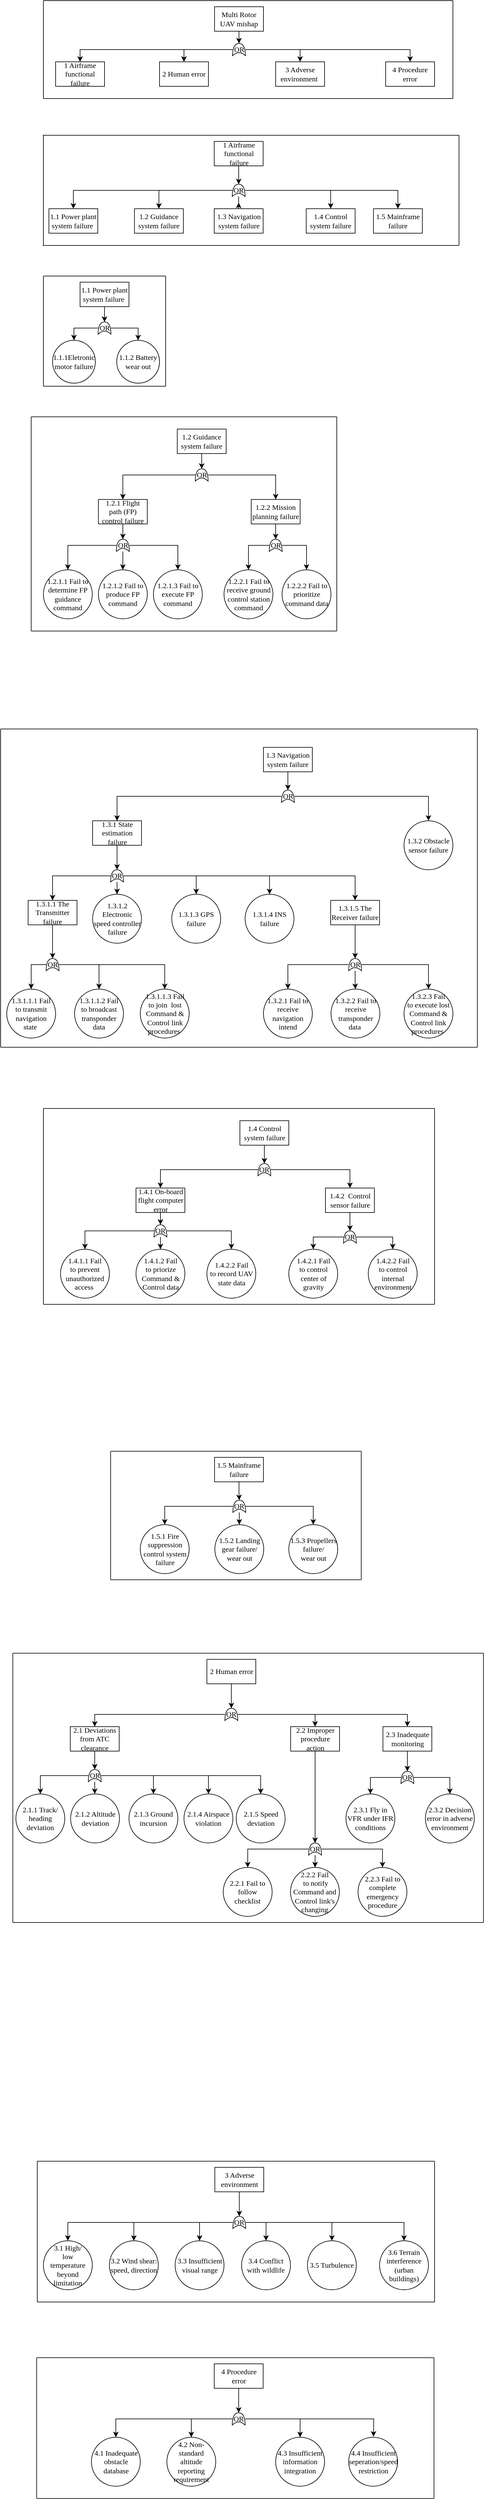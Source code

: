 <mxfile version="13.0.9">
    <diagram id="6hGFLwfOUW9BJ-s0fimq" name="Page-1">
        <mxGraphModel dx="825" dy="498" grid="1" gridSize="10" guides="1" tooltips="1" connect="1" arrows="1" fold="1" page="1" pageScale="1" pageWidth="827" pageHeight="1169" math="0" shadow="0">
            <root>
                <mxCell id="0"/>
                <mxCell id="1" parent="0"/>
                <mxCell id="37" style="edgeStyle=orthogonalEdgeStyle;rounded=0;orthogonalLoop=1;jettySize=auto;html=1;entryX=1;entryY=0.5;entryDx=0;entryDy=0;entryPerimeter=0;fontFamily=Times New Roman;" parent="1" source="2" target="9" edge="1">
                    <mxGeometry relative="1" as="geometry"/>
                </mxCell>
                <mxCell id="2" value="&lt;font face=&quot;Times New Roman&quot;&gt;Multi Rotor UAV mishap&lt;/font&gt;" style="rounded=0;whiteSpace=wrap;html=1;" parent="1" vertex="1">
                    <mxGeometry x="360" y="20" width="80" height="40" as="geometry"/>
                </mxCell>
                <mxCell id="53" style="edgeStyle=orthogonalEdgeStyle;rounded=0;orthogonalLoop=1;jettySize=auto;html=1;entryX=1;entryY=0.5;entryDx=0;entryDy=0;entryPerimeter=0;fontFamily=Times New Roman;" parent="1" source="3" target="10" edge="1">
                    <mxGeometry relative="1" as="geometry"/>
                </mxCell>
                <mxCell id="3" value="&lt;font face=&quot;Times New Roman&quot;&gt;1 Airframe functional failure&lt;/font&gt;" style="rounded=0;whiteSpace=wrap;html=1;" parent="1" vertex="1">
                    <mxGeometry x="359.5" y="240" width="80" height="40" as="geometry"/>
                </mxCell>
                <mxCell id="5" value="&lt;font face=&quot;Times New Roman&quot;&gt;2 Human error&lt;/font&gt;" style="rounded=0;whiteSpace=wrap;html=1;" parent="1" vertex="1">
                    <mxGeometry x="270" y="110" width="80" height="40" as="geometry"/>
                </mxCell>
                <mxCell id="6" value="&lt;font face=&quot;Times New Roman&quot;&gt;3 Adverse environment&amp;nbsp;&lt;/font&gt;" style="rounded=0;whiteSpace=wrap;html=1;" parent="1" vertex="1">
                    <mxGeometry x="460" y="110" width="80" height="40" as="geometry"/>
                </mxCell>
                <mxCell id="7" value="&lt;font face=&quot;Times New Roman&quot;&gt;4 Procedure error&lt;/font&gt;" style="rounded=0;whiteSpace=wrap;html=1;" parent="1" vertex="1">
                    <mxGeometry x="640" y="110" width="80" height="40" as="geometry"/>
                </mxCell>
                <mxCell id="38" style="edgeStyle=orthogonalEdgeStyle;rounded=0;orthogonalLoop=1;jettySize=auto;html=1;fontFamily=Times New Roman;" parent="1" source="9" target="25" edge="1">
                    <mxGeometry relative="1" as="geometry"/>
                </mxCell>
                <mxCell id="39" style="edgeStyle=orthogonalEdgeStyle;rounded=0;orthogonalLoop=1;jettySize=auto;html=1;fontFamily=Times New Roman;" parent="1" source="9" target="5" edge="1">
                    <mxGeometry relative="1" as="geometry"/>
                </mxCell>
                <mxCell id="40" style="edgeStyle=orthogonalEdgeStyle;rounded=0;orthogonalLoop=1;jettySize=auto;html=1;fontFamily=Times New Roman;" parent="1" source="9" target="6" edge="1">
                    <mxGeometry relative="1" as="geometry"/>
                </mxCell>
                <mxCell id="41" style="edgeStyle=orthogonalEdgeStyle;rounded=0;orthogonalLoop=1;jettySize=auto;html=1;entryX=0.5;entryY=0;entryDx=0;entryDy=0;fontFamily=Times New Roman;" parent="1" source="9" target="7" edge="1">
                    <mxGeometry relative="1" as="geometry"/>
                </mxCell>
                <mxCell id="9" value="&lt;font face=&quot;Times New Roman&quot;&gt;OR&lt;/font&gt;" style="shape=xor;whiteSpace=wrap;html=1;direction=north;" parent="1" vertex="1">
                    <mxGeometry x="389.5" y="80" width="21" height="20" as="geometry"/>
                </mxCell>
                <mxCell id="20" style="edgeStyle=orthogonalEdgeStyle;rounded=0;orthogonalLoop=1;jettySize=auto;html=1;fontFamily=Times New Roman;" parent="1" source="10" target="14" edge="1">
                    <mxGeometry relative="1" as="geometry"/>
                </mxCell>
                <mxCell id="21" style="edgeStyle=orthogonalEdgeStyle;rounded=0;orthogonalLoop=1;jettySize=auto;html=1;entryX=0.5;entryY=0;entryDx=0;entryDy=0;fontFamily=Times New Roman;" parent="1" source="10" target="15" edge="1">
                    <mxGeometry relative="1" as="geometry"/>
                </mxCell>
                <mxCell id="23" style="edgeStyle=orthogonalEdgeStyle;rounded=0;orthogonalLoop=1;jettySize=auto;html=1;entryX=0.5;entryY=0;entryDx=0;entryDy=0;fontFamily=Times New Roman;" parent="1" source="10" target="17" edge="1">
                    <mxGeometry relative="1" as="geometry"/>
                </mxCell>
                <mxCell id="24" style="edgeStyle=orthogonalEdgeStyle;rounded=0;orthogonalLoop=1;jettySize=auto;html=1;entryX=0.5;entryY=0;entryDx=0;entryDy=0;fontFamily=Times New Roman;" parent="1" source="10" target="18" edge="1">
                    <mxGeometry relative="1" as="geometry"/>
                </mxCell>
                <mxCell id="50" style="edgeStyle=orthogonalEdgeStyle;rounded=0;orthogonalLoop=1;jettySize=auto;html=1;fontFamily=Times New Roman;" parent="1" edge="1">
                    <mxGeometry relative="1" as="geometry">
                        <mxPoint x="400" y="340" as="sourcePoint"/>
                        <mxPoint x="400" y="340" as="targetPoint"/>
                    </mxGeometry>
                </mxCell>
                <mxCell id="54" style="edgeStyle=orthogonalEdgeStyle;rounded=0;orthogonalLoop=1;jettySize=auto;html=1;fontFamily=Times New Roman;" parent="1" source="10" edge="1">
                    <mxGeometry relative="1" as="geometry">
                        <mxPoint x="399.5" y="340" as="targetPoint"/>
                    </mxGeometry>
                </mxCell>
                <mxCell id="10" value="&lt;font face=&quot;Times New Roman&quot;&gt;OR&lt;/font&gt;" style="shape=xor;whiteSpace=wrap;html=1;direction=north;" parent="1" vertex="1">
                    <mxGeometry x="389" y="310" width="21" height="20" as="geometry"/>
                </mxCell>
                <mxCell id="14" value="&lt;font face=&quot;Times New Roman&quot;&gt;1.1 Power plant system failure&amp;nbsp;&lt;/font&gt;" style="rounded=0;whiteSpace=wrap;html=1;" parent="1" vertex="1">
                    <mxGeometry x="89" y="350" width="80" height="40" as="geometry"/>
                </mxCell>
                <mxCell id="15" value="1.2 Guidance system failure" style="rounded=0;whiteSpace=wrap;html=1;fontFamily=Times New Roman;" parent="1" vertex="1">
                    <mxGeometry x="229" y="350" width="80" height="40" as="geometry"/>
                </mxCell>
                <mxCell id="16" value="1.3 Navigation system failure" style="rounded=0;whiteSpace=wrap;html=1;fontFamily=Times New Roman;" parent="1" vertex="1">
                    <mxGeometry x="359.5" y="350" width="80" height="40" as="geometry"/>
                </mxCell>
                <mxCell id="17" value="1.4 Control system failure" style="rounded=0;whiteSpace=wrap;html=1;fontFamily=Times New Roman;" parent="1" vertex="1">
                    <mxGeometry x="510" y="350" width="80" height="40" as="geometry"/>
                </mxCell>
                <mxCell id="18" value="1.5 Mainframe failure" style="rounded=0;whiteSpace=wrap;html=1;fontFamily=Times New Roman;" parent="1" vertex="1">
                    <mxGeometry x="620" y="350" width="80" height="40" as="geometry"/>
                </mxCell>
                <mxCell id="25" value="&lt;font face=&quot;Times New Roman&quot;&gt;1 Airframe functional failure&lt;/font&gt;" style="rounded=0;whiteSpace=wrap;html=1;" parent="1" vertex="1">
                    <mxGeometry x="100" y="110" width="80" height="40" as="geometry"/>
                </mxCell>
                <mxCell id="26" value="" style="endArrow=none;html=1;fontFamily=Times New Roman;" parent="1" edge="1">
                    <mxGeometry width="50" height="50" relative="1" as="geometry">
                        <mxPoint x="80" y="170" as="sourcePoint"/>
                        <mxPoint x="750" y="170" as="targetPoint"/>
                    </mxGeometry>
                </mxCell>
                <mxCell id="27" value="" style="endArrow=none;html=1;fontFamily=Times New Roman;" parent="1" edge="1">
                    <mxGeometry width="50" height="50" relative="1" as="geometry">
                        <mxPoint x="80" y="10" as="sourcePoint"/>
                        <mxPoint x="80" y="170" as="targetPoint"/>
                    </mxGeometry>
                </mxCell>
                <mxCell id="30" value="" style="endArrow=none;html=1;fontFamily=Times New Roman;" parent="1" edge="1">
                    <mxGeometry width="50" height="50" relative="1" as="geometry">
                        <mxPoint x="750" y="10" as="sourcePoint"/>
                        <mxPoint x="80" y="10" as="targetPoint"/>
                    </mxGeometry>
                </mxCell>
                <mxCell id="31" value="" style="endArrow=none;html=1;fontFamily=Times New Roman;" parent="1" edge="1">
                    <mxGeometry width="50" height="50" relative="1" as="geometry">
                        <mxPoint x="750" y="170" as="sourcePoint"/>
                        <mxPoint x="750" y="10" as="targetPoint"/>
                    </mxGeometry>
                </mxCell>
                <mxCell id="43" value="" style="endArrow=none;html=1;fontFamily=Times New Roman;" parent="1" edge="1">
                    <mxGeometry width="50" height="50" relative="1" as="geometry">
                        <mxPoint x="79" y="410" as="sourcePoint"/>
                        <mxPoint x="760" y="410" as="targetPoint"/>
                    </mxGeometry>
                </mxCell>
                <mxCell id="46" value="" style="endArrow=none;html=1;fontFamily=Times New Roman;" parent="1" edge="1">
                    <mxGeometry width="50" height="50" relative="1" as="geometry">
                        <mxPoint x="80" y="230" as="sourcePoint"/>
                        <mxPoint x="80" y="410" as="targetPoint"/>
                    </mxGeometry>
                </mxCell>
                <mxCell id="47" value="" style="endArrow=none;html=1;fontFamily=Times New Roman;" parent="1" edge="1">
                    <mxGeometry width="50" height="50" relative="1" as="geometry">
                        <mxPoint x="760" y="230" as="sourcePoint"/>
                        <mxPoint x="79" y="230" as="targetPoint"/>
                    </mxGeometry>
                </mxCell>
                <mxCell id="48" value="" style="endArrow=none;html=1;fontFamily=Times New Roman;" parent="1" edge="1">
                    <mxGeometry width="50" height="50" relative="1" as="geometry">
                        <mxPoint x="760" y="410" as="sourcePoint"/>
                        <mxPoint x="760" y="230" as="targetPoint"/>
                    </mxGeometry>
                </mxCell>
                <mxCell id="60" style="edgeStyle=orthogonalEdgeStyle;rounded=0;orthogonalLoop=1;jettySize=auto;html=1;entryX=1;entryY=0.5;entryDx=0;entryDy=0;entryPerimeter=0;fontFamily=Times New Roman;" parent="1" source="55" target="59" edge="1">
                    <mxGeometry relative="1" as="geometry"/>
                </mxCell>
                <mxCell id="55" value="&lt;font face=&quot;Times New Roman&quot;&gt;1.1 Power plant system failure&amp;nbsp;&lt;/font&gt;" style="rounded=0;whiteSpace=wrap;html=1;" parent="1" vertex="1">
                    <mxGeometry x="140" y="470" width="80" height="40" as="geometry"/>
                </mxCell>
                <mxCell id="57" value="1.1.1Eletronic motor failure" style="ellipse;whiteSpace=wrap;html=1;aspect=fixed;fontFamily=Times New Roman;direction=south;" parent="1" vertex="1">
                    <mxGeometry x="95" y="565" width="70" height="70" as="geometry"/>
                </mxCell>
                <mxCell id="58" value="1.1.2 Battery wear out" style="ellipse;whiteSpace=wrap;html=1;aspect=fixed;fontFamily=Times New Roman;" parent="1" vertex="1">
                    <mxGeometry x="200" y="565" width="70" height="70" as="geometry"/>
                </mxCell>
                <mxCell id="62" style="edgeStyle=orthogonalEdgeStyle;rounded=0;orthogonalLoop=1;jettySize=auto;html=1;entryX=0;entryY=0.5;entryDx=0;entryDy=0;fontFamily=Times New Roman;" parent="1" source="59" target="57" edge="1">
                    <mxGeometry relative="1" as="geometry"/>
                </mxCell>
                <mxCell id="63" style="edgeStyle=orthogonalEdgeStyle;rounded=0;orthogonalLoop=1;jettySize=auto;html=1;fontFamily=Times New Roman;" parent="1" source="59" target="58" edge="1">
                    <mxGeometry relative="1" as="geometry"/>
                </mxCell>
                <mxCell id="59" value="&lt;font face=&quot;Times New Roman&quot;&gt;OR&lt;/font&gt;" style="shape=xor;whiteSpace=wrap;html=1;direction=north;" parent="1" vertex="1">
                    <mxGeometry x="169.5" y="535" width="21" height="20" as="geometry"/>
                </mxCell>
                <mxCell id="64" value="" style="endArrow=none;html=1;fontFamily=Times New Roman;" parent="1" edge="1">
                    <mxGeometry width="50" height="50" relative="1" as="geometry">
                        <mxPoint x="80" y="640" as="sourcePoint"/>
                        <mxPoint x="280" y="640" as="targetPoint"/>
                    </mxGeometry>
                </mxCell>
                <mxCell id="65" value="" style="endArrow=none;html=1;fontFamily=Times New Roman;" parent="1" edge="1">
                    <mxGeometry width="50" height="50" relative="1" as="geometry">
                        <mxPoint x="280" y="640" as="sourcePoint"/>
                        <mxPoint x="280" y="460" as="targetPoint"/>
                    </mxGeometry>
                </mxCell>
                <mxCell id="66" value="" style="endArrow=none;html=1;fontFamily=Times New Roman;" parent="1" edge="1">
                    <mxGeometry width="50" height="50" relative="1" as="geometry">
                        <mxPoint x="80" y="460" as="sourcePoint"/>
                        <mxPoint x="80" y="640" as="targetPoint"/>
                    </mxGeometry>
                </mxCell>
                <mxCell id="67" value="" style="endArrow=none;html=1;fontFamily=Times New Roman;" parent="1" edge="1">
                    <mxGeometry width="50" height="50" relative="1" as="geometry">
                        <mxPoint x="280" y="460" as="sourcePoint"/>
                        <mxPoint x="80" y="460" as="targetPoint"/>
                    </mxGeometry>
                </mxCell>
                <mxCell id="85" style="edgeStyle=orthogonalEdgeStyle;rounded=0;orthogonalLoop=1;jettySize=auto;html=1;entryX=1;entryY=0.5;entryDx=0;entryDy=0;entryPerimeter=0;fontFamily=Times New Roman;" parent="1" source="70" target="71" edge="1">
                    <mxGeometry relative="1" as="geometry"/>
                </mxCell>
                <mxCell id="70" value="1.2 Guidance system failure" style="rounded=0;whiteSpace=wrap;html=1;fontFamily=Times New Roman;" parent="1" vertex="1">
                    <mxGeometry x="299" y="710" width="80" height="40" as="geometry"/>
                </mxCell>
                <mxCell id="86" style="edgeStyle=orthogonalEdgeStyle;rounded=0;orthogonalLoop=1;jettySize=auto;html=1;entryX=0.5;entryY=0;entryDx=0;entryDy=0;fontFamily=Times New Roman;" parent="1" source="71" target="72" edge="1">
                    <mxGeometry relative="1" as="geometry"/>
                </mxCell>
                <mxCell id="91" style="edgeStyle=orthogonalEdgeStyle;rounded=0;orthogonalLoop=1;jettySize=auto;html=1;entryX=0.5;entryY=0;entryDx=0;entryDy=0;fontFamily=Times New Roman;" parent="1" source="71" target="87" edge="1">
                    <mxGeometry relative="1" as="geometry"/>
                </mxCell>
                <mxCell id="71" value="&lt;font face=&quot;Times New Roman&quot;&gt;OR&lt;/font&gt;" style="shape=xor;whiteSpace=wrap;html=1;direction=north;" parent="1" vertex="1">
                    <mxGeometry x="328.5" y="775" width="21" height="20" as="geometry"/>
                </mxCell>
                <mxCell id="81" style="edgeStyle=orthogonalEdgeStyle;rounded=0;orthogonalLoop=1;jettySize=auto;html=1;entryX=1;entryY=0.5;entryDx=0;entryDy=0;entryPerimeter=0;fontFamily=Times New Roman;" parent="1" source="72" target="80" edge="1">
                    <mxGeometry relative="1" as="geometry"/>
                </mxCell>
                <mxCell id="72" value="1.2.1 Flight path (FP) control failure" style="rounded=0;whiteSpace=wrap;html=1;fontFamily=Times New Roman;" parent="1" vertex="1">
                    <mxGeometry x="170" y="825" width="80" height="40" as="geometry"/>
                </mxCell>
                <mxCell id="73" value="1.2.1.1 Fail to determine FP guidance command" style="ellipse;whiteSpace=wrap;html=1;aspect=fixed;fontFamily=Times New Roman;" parent="1" vertex="1">
                    <mxGeometry x="80" y="940" width="80" height="80" as="geometry"/>
                </mxCell>
                <mxCell id="74" value="1.2.1.2 Fail to produce FP command" style="ellipse;whiteSpace=wrap;html=1;aspect=fixed;fontFamily=Times New Roman;" parent="1" vertex="1">
                    <mxGeometry x="170" y="940" width="80" height="80" as="geometry"/>
                </mxCell>
                <mxCell id="77" value="1.2.1.3 Fail to execute FP command" style="ellipse;whiteSpace=wrap;html=1;aspect=fixed;fontFamily=Times New Roman;" parent="1" vertex="1">
                    <mxGeometry x="260" y="940" width="80" height="80" as="geometry"/>
                </mxCell>
                <mxCell id="82" style="edgeStyle=orthogonalEdgeStyle;rounded=0;orthogonalLoop=1;jettySize=auto;html=1;entryX=0.5;entryY=0;entryDx=0;entryDy=0;fontFamily=Times New Roman;" parent="1" source="80" target="73" edge="1">
                    <mxGeometry relative="1" as="geometry"/>
                </mxCell>
                <mxCell id="83" style="edgeStyle=orthogonalEdgeStyle;rounded=0;orthogonalLoop=1;jettySize=auto;html=1;entryX=0.5;entryY=0;entryDx=0;entryDy=0;fontFamily=Times New Roman;" parent="1" source="80" target="74" edge="1">
                    <mxGeometry relative="1" as="geometry"/>
                </mxCell>
                <mxCell id="84" style="edgeStyle=orthogonalEdgeStyle;rounded=0;orthogonalLoop=1;jettySize=auto;html=1;fontFamily=Times New Roman;" parent="1" source="80" target="77" edge="1">
                    <mxGeometry relative="1" as="geometry"/>
                </mxCell>
                <mxCell id="80" value="&lt;font face=&quot;Times New Roman&quot;&gt;OR&lt;/font&gt;" style="shape=xor;whiteSpace=wrap;html=1;direction=north;" parent="1" vertex="1">
                    <mxGeometry x="199.5" y="890" width="21" height="20" as="geometry"/>
                </mxCell>
                <mxCell id="101" style="edgeStyle=orthogonalEdgeStyle;rounded=0;orthogonalLoop=1;jettySize=auto;html=1;entryX=1;entryY=0.5;entryDx=0;entryDy=0;entryPerimeter=0;fontFamily=Times New Roman;" parent="1" source="87" target="94" edge="1">
                    <mxGeometry relative="1" as="geometry"/>
                </mxCell>
                <mxCell id="87" value="1.2.2 Mission planning failure" style="rounded=0;whiteSpace=wrap;html=1;fontFamily=Times New Roman;" parent="1" vertex="1">
                    <mxGeometry x="420" y="825" width="80" height="40" as="geometry"/>
                </mxCell>
                <mxCell id="92" value="1.2.2.1 Fail to receive ground control station command" style="ellipse;whiteSpace=wrap;html=1;aspect=fixed;fontFamily=Times New Roman;" parent="1" vertex="1">
                    <mxGeometry x="375.5" y="940" width="80" height="80" as="geometry"/>
                </mxCell>
                <mxCell id="93" value="1.2.2.2 Fail to prioritize command data" style="ellipse;whiteSpace=wrap;html=1;aspect=fixed;fontFamily=Times New Roman;" parent="1" vertex="1">
                    <mxGeometry x="470.5" y="940" width="80" height="80" as="geometry"/>
                </mxCell>
                <mxCell id="104" style="edgeStyle=orthogonalEdgeStyle;rounded=0;orthogonalLoop=1;jettySize=auto;html=1;entryX=0.5;entryY=0;entryDx=0;entryDy=0;fontFamily=Times New Roman;" parent="1" source="94" target="92" edge="1">
                    <mxGeometry relative="1" as="geometry">
                        <Array as="points">
                            <mxPoint x="416" y="900"/>
                        </Array>
                    </mxGeometry>
                </mxCell>
                <mxCell id="105" style="edgeStyle=orthogonalEdgeStyle;rounded=0;orthogonalLoop=1;jettySize=auto;html=1;entryX=0.5;entryY=0;entryDx=0;entryDy=0;fontFamily=Times New Roman;" parent="1" source="94" target="93" edge="1">
                    <mxGeometry relative="1" as="geometry">
                        <Array as="points">
                            <mxPoint x="511" y="900"/>
                        </Array>
                    </mxGeometry>
                </mxCell>
                <mxCell id="94" value="&lt;font face=&quot;Times New Roman&quot;&gt;OR&lt;/font&gt;" style="shape=xor;whiteSpace=wrap;html=1;direction=north;" parent="1" vertex="1">
                    <mxGeometry x="449.5" y="890" width="21" height="20" as="geometry"/>
                </mxCell>
                <mxCell id="107" value="" style="endArrow=none;html=1;fontFamily=Times New Roman;" parent="1" edge="1">
                    <mxGeometry width="50" height="50" relative="1" as="geometry">
                        <mxPoint x="60" y="1040" as="sourcePoint"/>
                        <mxPoint x="560" y="1040" as="targetPoint"/>
                    </mxGeometry>
                </mxCell>
                <mxCell id="108" value="" style="endArrow=none;html=1;fontFamily=Times New Roman;" parent="1" edge="1">
                    <mxGeometry width="50" height="50" relative="1" as="geometry">
                        <mxPoint x="560" y="690" as="sourcePoint"/>
                        <mxPoint x="560" y="1040" as="targetPoint"/>
                    </mxGeometry>
                </mxCell>
                <mxCell id="109" value="" style="endArrow=none;html=1;fontFamily=Times New Roman;" parent="1" edge="1">
                    <mxGeometry width="50" height="50" relative="1" as="geometry">
                        <mxPoint x="60" y="690" as="sourcePoint"/>
                        <mxPoint x="560" y="690" as="targetPoint"/>
                    </mxGeometry>
                </mxCell>
                <mxCell id="110" value="" style="endArrow=none;html=1;fontFamily=Times New Roman;" parent="1" edge="1">
                    <mxGeometry width="50" height="50" relative="1" as="geometry">
                        <mxPoint x="60" y="690" as="sourcePoint"/>
                        <mxPoint x="60" y="1040" as="targetPoint"/>
                    </mxGeometry>
                </mxCell>
                <mxCell id="114" style="edgeStyle=orthogonalEdgeStyle;rounded=0;orthogonalLoop=1;jettySize=auto;html=1;entryX=1;entryY=0.5;entryDx=0;entryDy=0;entryPerimeter=0;fontFamily=Times New Roman;" parent="1" source="112" target="113" edge="1">
                    <mxGeometry relative="1" as="geometry"/>
                </mxCell>
                <mxCell id="112" value="1.3 Navigation system failure" style="rounded=0;whiteSpace=wrap;html=1;fontFamily=Times New Roman;" parent="1" vertex="1">
                    <mxGeometry x="440" y="1230" width="80" height="40" as="geometry"/>
                </mxCell>
                <mxCell id="129" style="edgeStyle=orthogonalEdgeStyle;rounded=0;orthogonalLoop=1;jettySize=auto;html=1;fontFamily=Times New Roman;" parent="1" source="113" target="116" edge="1">
                    <mxGeometry relative="1" as="geometry"/>
                </mxCell>
                <mxCell id="130" style="edgeStyle=orthogonalEdgeStyle;rounded=0;orthogonalLoop=1;jettySize=auto;html=1;entryX=0.5;entryY=0;entryDx=0;entryDy=0;fontFamily=Times New Roman;" parent="1" source="113" target="125" edge="1">
                    <mxGeometry relative="1" as="geometry"/>
                </mxCell>
                <mxCell id="113" value="&lt;font face=&quot;Times New Roman&quot;&gt;OR&lt;/font&gt;" style="shape=xor;whiteSpace=wrap;html=1;direction=north;" parent="1" vertex="1">
                    <mxGeometry x="469.5" y="1300" width="21" height="20" as="geometry"/>
                </mxCell>
                <mxCell id="131" style="edgeStyle=orthogonalEdgeStyle;rounded=0;orthogonalLoop=1;jettySize=auto;html=1;entryX=1;entryY=0.5;entryDx=0;entryDy=0;entryPerimeter=0;fontFamily=Times New Roman;" parent="1" source="116" target="123" edge="1">
                    <mxGeometry relative="1" as="geometry"/>
                </mxCell>
                <mxCell id="116" value="1.3.1 State estimation failure" style="rounded=0;whiteSpace=wrap;html=1;fontFamily=Times New Roman;" parent="1" vertex="1">
                    <mxGeometry x="160.5" y="1350" width="80" height="40" as="geometry"/>
                </mxCell>
                <mxCell id="117" value="1.3.1.1.1 Fail&lt;br&gt;to transmit navigation state&amp;nbsp;" style="ellipse;whiteSpace=wrap;html=1;aspect=fixed;fontFamily=Times New Roman;" parent="1" vertex="1">
                    <mxGeometry x="20" y="1625" width="80" height="80" as="geometry"/>
                </mxCell>
                <mxCell id="118" value="1.3.1.2 Electronic speed controller failure" style="ellipse;whiteSpace=wrap;html=1;aspect=fixed;fontFamily=Times New Roman;" parent="1" vertex="1">
                    <mxGeometry x="160.5" y="1470" width="80" height="80" as="geometry"/>
                </mxCell>
                <mxCell id="120" value="1.3.1.3 GPS failure" style="ellipse;whiteSpace=wrap;html=1;aspect=fixed;fontFamily=Times New Roman;" parent="1" vertex="1">
                    <mxGeometry x="290" y="1470" width="80" height="80" as="geometry"/>
                </mxCell>
                <mxCell id="121" value="1.3.1.4 INS failure" style="ellipse;whiteSpace=wrap;html=1;aspect=fixed;fontFamily=Times New Roman;" parent="1" vertex="1">
                    <mxGeometry x="410" y="1470" width="80" height="80" as="geometry"/>
                </mxCell>
                <mxCell id="134" style="edgeStyle=orthogonalEdgeStyle;rounded=0;orthogonalLoop=1;jettySize=auto;html=1;entryX=0.5;entryY=0;entryDx=0;entryDy=0;fontFamily=Times New Roman;" parent="1" source="123" target="118" edge="1">
                    <mxGeometry relative="1" as="geometry"/>
                </mxCell>
                <mxCell id="139" style="edgeStyle=orthogonalEdgeStyle;rounded=0;orthogonalLoop=1;jettySize=auto;html=1;fontFamily=Times New Roman;" parent="1" source="123" target="120" edge="1">
                    <mxGeometry relative="1" as="geometry"/>
                </mxCell>
                <mxCell id="140" style="edgeStyle=orthogonalEdgeStyle;rounded=0;orthogonalLoop=1;jettySize=auto;html=1;entryX=0.5;entryY=0;entryDx=0;entryDy=0;fontFamily=Times New Roman;" parent="1" source="123" target="121" edge="1">
                    <mxGeometry relative="1" as="geometry"/>
                </mxCell>
                <mxCell id="167" style="edgeStyle=orthogonalEdgeStyle;rounded=0;orthogonalLoop=1;jettySize=auto;html=1;fontFamily=Times New Roman;" parent="1" source="123" target="151" edge="1">
                    <mxGeometry relative="1" as="geometry"/>
                </mxCell>
                <mxCell id="169" style="edgeStyle=orthogonalEdgeStyle;rounded=0;orthogonalLoop=1;jettySize=auto;html=1;entryX=0.5;entryY=0;entryDx=0;entryDy=0;fontFamily=Times New Roman;" parent="1" source="123" target="156" edge="1">
                    <mxGeometry relative="1" as="geometry"/>
                </mxCell>
                <mxCell id="123" value="&lt;font face=&quot;Times New Roman&quot;&gt;OR&lt;/font&gt;" style="shape=xor;whiteSpace=wrap;html=1;direction=north;" parent="1" vertex="1">
                    <mxGeometry x="190" y="1430" width="21" height="20" as="geometry"/>
                </mxCell>
                <mxCell id="125" value="1.3.2 Obstacle sensor failure" style="ellipse;whiteSpace=wrap;html=1;aspect=fixed;fontFamily=Times New Roman;" parent="1" vertex="1">
                    <mxGeometry x="670" y="1350" width="80" height="80" as="geometry"/>
                </mxCell>
                <mxCell id="141" value="" style="endArrow=none;html=1;fontFamily=Times New Roman;" parent="1" edge="1">
                    <mxGeometry width="50" height="50" relative="1" as="geometry">
                        <mxPoint x="790" y="1200" as="sourcePoint"/>
                        <mxPoint x="10" y="1200" as="targetPoint"/>
                    </mxGeometry>
                </mxCell>
                <mxCell id="142" value="" style="endArrow=none;html=1;fontFamily=Times New Roman;" parent="1" edge="1">
                    <mxGeometry width="50" height="50" relative="1" as="geometry">
                        <mxPoint x="790" y="1720" as="sourcePoint"/>
                        <mxPoint x="790" y="1200" as="targetPoint"/>
                    </mxGeometry>
                </mxCell>
                <mxCell id="144" value="" style="endArrow=none;html=1;fontFamily=Times New Roman;" parent="1" edge="1">
                    <mxGeometry width="50" height="50" relative="1" as="geometry">
                        <mxPoint x="10" y="1720" as="sourcePoint"/>
                        <mxPoint x="10" y="1200" as="targetPoint"/>
                    </mxGeometry>
                </mxCell>
                <mxCell id="158" style="edgeStyle=orthogonalEdgeStyle;rounded=0;orthogonalLoop=1;jettySize=auto;html=1;entryX=1;entryY=0.5;entryDx=0;entryDy=0;entryPerimeter=0;fontFamily=Times New Roman;" parent="1" source="151" target="154" edge="1">
                    <mxGeometry relative="1" as="geometry"/>
                </mxCell>
                <mxCell id="151" value="1.3.1.1 The Transmitter failure" style="rounded=0;whiteSpace=wrap;html=1;fontFamily=Times New Roman;" parent="1" vertex="1">
                    <mxGeometry x="55" y="1480" width="80" height="40" as="geometry"/>
                </mxCell>
                <mxCell id="152" value="1.3.1.1.2 Fail&lt;br&gt;to broadcast transponder data" style="ellipse;whiteSpace=wrap;html=1;aspect=fixed;fontFamily=Times New Roman;" parent="1" vertex="1">
                    <mxGeometry x="131" y="1625" width="80" height="80" as="geometry"/>
                </mxCell>
                <mxCell id="153" value="1.3.1.1.3 Fail&lt;br&gt;to join&amp;nbsp; lost Command &amp;amp; Control link procedures&amp;nbsp;" style="ellipse;whiteSpace=wrap;html=1;aspect=fixed;fontFamily=Times New Roman;" parent="1" vertex="1">
                    <mxGeometry x="238.5" y="1625" width="80" height="80" as="geometry"/>
                </mxCell>
                <mxCell id="160" style="edgeStyle=orthogonalEdgeStyle;rounded=0;orthogonalLoop=1;jettySize=auto;html=1;fontFamily=Times New Roman;" parent="1" source="154" edge="1">
                    <mxGeometry relative="1" as="geometry">
                        <mxPoint x="60" y="1625" as="targetPoint"/>
                        <Array as="points">
                            <mxPoint x="60" y="1585"/>
                        </Array>
                    </mxGeometry>
                </mxCell>
                <mxCell id="161" style="edgeStyle=orthogonalEdgeStyle;rounded=0;orthogonalLoop=1;jettySize=auto;html=1;fontFamily=Times New Roman;" parent="1" source="154" target="152" edge="1">
                    <mxGeometry relative="1" as="geometry"/>
                </mxCell>
                <mxCell id="162" style="edgeStyle=orthogonalEdgeStyle;rounded=0;orthogonalLoop=1;jettySize=auto;html=1;entryX=0.5;entryY=0;entryDx=0;entryDy=0;fontFamily=Times New Roman;" parent="1" source="154" target="153" edge="1">
                    <mxGeometry relative="1" as="geometry"/>
                </mxCell>
                <mxCell id="154" value="&lt;font face=&quot;Times New Roman&quot;&gt;OR&lt;/font&gt;" style="shape=xor;whiteSpace=wrap;html=1;direction=north;" parent="1" vertex="1">
                    <mxGeometry x="84.5" y="1575" width="21" height="20" as="geometry"/>
                </mxCell>
                <mxCell id="172" style="edgeStyle=orthogonalEdgeStyle;rounded=0;orthogonalLoop=1;jettySize=auto;html=1;entryX=1;entryY=0.5;entryDx=0;entryDy=0;entryPerimeter=0;fontFamily=Times New Roman;" parent="1" source="156" target="170" edge="1">
                    <mxGeometry relative="1" as="geometry"/>
                </mxCell>
                <mxCell id="156" value="1.3.1.5 The Receiver failure" style="rounded=0;whiteSpace=wrap;html=1;fontFamily=Times New Roman;" parent="1" vertex="1">
                    <mxGeometry x="550" y="1480" width="80" height="40" as="geometry"/>
                </mxCell>
                <mxCell id="164" value="1.3.2.1 Fail to receive navigation intend" style="ellipse;whiteSpace=wrap;html=1;aspect=fixed;fontFamily=Times New Roman;" parent="1" vertex="1">
                    <mxGeometry x="440" y="1625" width="80" height="80" as="geometry"/>
                </mxCell>
                <mxCell id="165" value="1.3.2.2 Fail to receive transponder data&amp;nbsp;" style="ellipse;whiteSpace=wrap;html=1;aspect=fixed;fontFamily=Times New Roman;" parent="1" vertex="1">
                    <mxGeometry x="550.5" y="1625" width="80" height="80" as="geometry"/>
                </mxCell>
                <mxCell id="166" value="1.3.2.3 Fail &lt;br&gt;to execute lost Command &amp;amp; Control link procedures&amp;nbsp;" style="ellipse;whiteSpace=wrap;html=1;aspect=fixed;fontFamily=Times New Roman;" parent="1" vertex="1">
                    <mxGeometry x="670" y="1625" width="80" height="80" as="geometry"/>
                </mxCell>
                <mxCell id="173" style="edgeStyle=orthogonalEdgeStyle;rounded=0;orthogonalLoop=1;jettySize=auto;html=1;entryX=0.5;entryY=0;entryDx=0;entryDy=0;fontFamily=Times New Roman;" parent="1" source="170" target="164" edge="1">
                    <mxGeometry relative="1" as="geometry"/>
                </mxCell>
                <mxCell id="175" style="edgeStyle=orthogonalEdgeStyle;rounded=0;orthogonalLoop=1;jettySize=auto;html=1;fontFamily=Times New Roman;" parent="1" source="170" target="166" edge="1">
                    <mxGeometry relative="1" as="geometry"/>
                </mxCell>
                <mxCell id="177" style="edgeStyle=orthogonalEdgeStyle;rounded=0;orthogonalLoop=1;jettySize=auto;html=1;entryX=0.5;entryY=0;entryDx=0;entryDy=0;fontFamily=Times New Roman;" parent="1" source="170" target="165" edge="1">
                    <mxGeometry relative="1" as="geometry"/>
                </mxCell>
                <mxCell id="170" value="&lt;font face=&quot;Times New Roman&quot;&gt;OR&lt;/font&gt;" style="shape=xor;whiteSpace=wrap;html=1;direction=north;" parent="1" vertex="1">
                    <mxGeometry x="579.5" y="1575" width="21" height="20" as="geometry"/>
                </mxCell>
                <mxCell id="178" value="" style="endArrow=none;html=1;fontFamily=Times New Roman;" parent="1" edge="1">
                    <mxGeometry width="50" height="50" relative="1" as="geometry">
                        <mxPoint x="10" y="1720" as="sourcePoint"/>
                        <mxPoint x="790" y="1720" as="targetPoint"/>
                    </mxGeometry>
                </mxCell>
                <mxCell id="193" style="edgeStyle=orthogonalEdgeStyle;rounded=0;orthogonalLoop=1;jettySize=auto;html=1;entryX=1;entryY=0.5;entryDx=0;entryDy=0;entryPerimeter=0;fontFamily=Times New Roman;" parent="1" source="179" target="190" edge="1">
                    <mxGeometry relative="1" as="geometry"/>
                </mxCell>
                <mxCell id="179" value="1.4 Control system failure" style="rounded=0;whiteSpace=wrap;html=1;fontFamily=Times New Roman;" parent="1" vertex="1">
                    <mxGeometry x="401.5" y="1840" width="80" height="40" as="geometry"/>
                </mxCell>
                <mxCell id="180" value="1.4.1.1 Fail &lt;br&gt;to prevent unauthorized access&amp;nbsp;" style="ellipse;whiteSpace=wrap;html=1;aspect=fixed;fontFamily=Times New Roman;" parent="1" vertex="1">
                    <mxGeometry x="108" y="2050" width="80" height="80" as="geometry"/>
                </mxCell>
                <mxCell id="181" value="1.4.1.2 Fail &lt;br&gt;to priorize Command &amp;amp; Control data" style="ellipse;whiteSpace=wrap;html=1;aspect=fixed;fontFamily=Times New Roman;" parent="1" vertex="1">
                    <mxGeometry x="231.5" y="2050" width="80" height="80" as="geometry"/>
                </mxCell>
                <mxCell id="197" style="edgeStyle=orthogonalEdgeStyle;rounded=0;orthogonalLoop=1;jettySize=auto;html=1;entryX=1;entryY=0.5;entryDx=0;entryDy=0;entryPerimeter=0;fontFamily=Times New Roman;" parent="1" source="183" target="196" edge="1">
                    <mxGeometry relative="1" as="geometry"/>
                </mxCell>
                <mxCell id="183" value="1.4.1 On-board flight computer error" style="rounded=0;whiteSpace=wrap;html=1;fontFamily=Times New Roman;" parent="1" vertex="1">
                    <mxGeometry x="231.5" y="1950" width="80" height="40" as="geometry"/>
                </mxCell>
                <mxCell id="202" style="edgeStyle=orthogonalEdgeStyle;rounded=0;orthogonalLoop=1;jettySize=auto;html=1;entryX=1;entryY=0.5;entryDx=0;entryDy=0;entryPerimeter=0;fontFamily=Times New Roman;" parent="1" source="184" target="201" edge="1">
                    <mxGeometry relative="1" as="geometry"/>
                </mxCell>
                <mxCell id="184" value="1.4.2&amp;nbsp; Control sensor failure" style="rounded=0;whiteSpace=wrap;html=1;fontFamily=Times New Roman;" parent="1" vertex="1">
                    <mxGeometry x="541.5" y="1950" width="80" height="40" as="geometry"/>
                </mxCell>
                <mxCell id="185" value="1.4.2.1 Fail &lt;br&gt;to control center of gravity" style="ellipse;whiteSpace=wrap;html=1;aspect=fixed;fontFamily=Times New Roman;" parent="1" vertex="1">
                    <mxGeometry x="481.5" y="2050" width="80" height="80" as="geometry"/>
                </mxCell>
                <mxCell id="186" value="1.4.2.2 Fail &lt;br&gt;to control internal environment" style="ellipse;whiteSpace=wrap;html=1;aspect=fixed;fontFamily=Times New Roman;" parent="1" vertex="1">
                    <mxGeometry x="611.5" y="2050" width="80" height="80" as="geometry"/>
                </mxCell>
                <mxCell id="187" value="1.4.2.2 Fail &lt;br&gt;to record UAV state data" style="ellipse;whiteSpace=wrap;html=1;aspect=fixed;fontFamily=Times New Roman;" parent="1" vertex="1">
                    <mxGeometry x="347.5" y="2050" width="80" height="80" as="geometry"/>
                </mxCell>
                <mxCell id="194" style="edgeStyle=orthogonalEdgeStyle;rounded=0;orthogonalLoop=1;jettySize=auto;html=1;entryX=0.5;entryY=0;entryDx=0;entryDy=0;fontFamily=Times New Roman;" parent="1" source="190" target="183" edge="1">
                    <mxGeometry relative="1" as="geometry"/>
                </mxCell>
                <mxCell id="195" style="edgeStyle=orthogonalEdgeStyle;rounded=0;orthogonalLoop=1;jettySize=auto;html=1;fontFamily=Times New Roman;" parent="1" source="190" target="184" edge="1">
                    <mxGeometry relative="1" as="geometry"/>
                </mxCell>
                <mxCell id="190" value="&lt;font face=&quot;Times New Roman&quot;&gt;OR&lt;/font&gt;" style="shape=xor;whiteSpace=wrap;html=1;direction=north;" parent="1" vertex="1">
                    <mxGeometry x="431" y="1910" width="21" height="20" as="geometry"/>
                </mxCell>
                <mxCell id="198" style="edgeStyle=orthogonalEdgeStyle;rounded=0;orthogonalLoop=1;jettySize=auto;html=1;entryX=0.5;entryY=0;entryDx=0;entryDy=0;fontFamily=Times New Roman;" parent="1" source="196" target="180" edge="1">
                    <mxGeometry relative="1" as="geometry"/>
                </mxCell>
                <mxCell id="199" style="edgeStyle=orthogonalEdgeStyle;rounded=0;orthogonalLoop=1;jettySize=auto;html=1;entryX=0.5;entryY=0;entryDx=0;entryDy=0;fontFamily=Times New Roman;" parent="1" source="196" target="181" edge="1">
                    <mxGeometry relative="1" as="geometry"/>
                </mxCell>
                <mxCell id="200" style="edgeStyle=orthogonalEdgeStyle;rounded=0;orthogonalLoop=1;jettySize=auto;html=1;entryX=0.5;entryY=0;entryDx=0;entryDy=0;fontFamily=Times New Roman;" parent="1" source="196" target="187" edge="1">
                    <mxGeometry relative="1" as="geometry"/>
                </mxCell>
                <mxCell id="196" value="&lt;font face=&quot;Times New Roman&quot;&gt;OR&lt;/font&gt;" style="shape=xor;whiteSpace=wrap;html=1;direction=north;" parent="1" vertex="1">
                    <mxGeometry x="261" y="2010" width="21" height="20" as="geometry"/>
                </mxCell>
                <mxCell id="205" style="edgeStyle=orthogonalEdgeStyle;rounded=0;orthogonalLoop=1;jettySize=auto;html=1;entryX=0.5;entryY=0;entryDx=0;entryDy=0;fontFamily=Times New Roman;" parent="1" source="201" target="185" edge="1">
                    <mxGeometry relative="1" as="geometry"/>
                </mxCell>
                <mxCell id="206" style="edgeStyle=orthogonalEdgeStyle;rounded=0;orthogonalLoop=1;jettySize=auto;html=1;entryX=0.5;entryY=0;entryDx=0;entryDy=0;fontFamily=Times New Roman;" parent="1" source="201" target="186" edge="1">
                    <mxGeometry relative="1" as="geometry"/>
                </mxCell>
                <mxCell id="201" value="&lt;font face=&quot;Times New Roman&quot;&gt;OR&lt;/font&gt;" style="shape=xor;whiteSpace=wrap;html=1;direction=north;" parent="1" vertex="1">
                    <mxGeometry x="571" y="2020" width="21" height="20" as="geometry"/>
                </mxCell>
                <mxCell id="207" value="" style="endArrow=none;html=1;fontFamily=Times New Roman;" parent="1" edge="1">
                    <mxGeometry width="50" height="50" relative="1" as="geometry">
                        <mxPoint x="80" y="2140" as="sourcePoint"/>
                        <mxPoint x="80" y="1820" as="targetPoint"/>
                    </mxGeometry>
                </mxCell>
                <mxCell id="208" value="" style="endArrow=none;html=1;fontFamily=Times New Roman;" parent="1" edge="1">
                    <mxGeometry width="50" height="50" relative="1" as="geometry">
                        <mxPoint x="80" y="2140" as="sourcePoint"/>
                        <mxPoint x="720" y="2140" as="targetPoint"/>
                    </mxGeometry>
                </mxCell>
                <mxCell id="209" value="" style="endArrow=none;html=1;fontFamily=Times New Roman;" parent="1" edge="1">
                    <mxGeometry width="50" height="50" relative="1" as="geometry">
                        <mxPoint x="80" y="1820" as="sourcePoint"/>
                        <mxPoint x="720" y="1820" as="targetPoint"/>
                    </mxGeometry>
                </mxCell>
                <mxCell id="210" value="" style="endArrow=none;html=1;fontFamily=Times New Roman;" parent="1" edge="1">
                    <mxGeometry width="50" height="50" relative="1" as="geometry">
                        <mxPoint x="720" y="2140" as="sourcePoint"/>
                        <mxPoint x="720" y="1820" as="targetPoint"/>
                    </mxGeometry>
                </mxCell>
                <mxCell id="218" style="edgeStyle=orthogonalEdgeStyle;rounded=0;orthogonalLoop=1;jettySize=auto;html=1;entryX=1;entryY=0.5;entryDx=0;entryDy=0;entryPerimeter=0;fontFamily=Times New Roman;" parent="1" source="212" target="217" edge="1">
                    <mxGeometry relative="1" as="geometry"/>
                </mxCell>
                <mxCell id="212" value="1.5 Mainframe failure" style="rounded=0;whiteSpace=wrap;html=1;fontFamily=Times New Roman;" parent="1" vertex="1">
                    <mxGeometry x="360" y="2390" width="80" height="40" as="geometry"/>
                </mxCell>
                <mxCell id="214" value="1.5.1 Fire suppression control system failure" style="ellipse;whiteSpace=wrap;html=1;aspect=fixed;fontFamily=Times New Roman;" parent="1" vertex="1">
                    <mxGeometry x="238.5" y="2500" width="80" height="80" as="geometry"/>
                </mxCell>
                <mxCell id="215" value="1.5.2 Landing gear failure/&lt;br&gt;wear out" style="ellipse;whiteSpace=wrap;html=1;aspect=fixed;fontFamily=Times New Roman;" parent="1" vertex="1">
                    <mxGeometry x="360.5" y="2500" width="80" height="80" as="geometry"/>
                </mxCell>
                <mxCell id="216" value="1.5.3 Propellers failure/&lt;br&gt;wear out" style="ellipse;whiteSpace=wrap;html=1;aspect=fixed;fontFamily=Times New Roman;" parent="1" vertex="1">
                    <mxGeometry x="481.5" y="2500" width="80" height="80" as="geometry"/>
                </mxCell>
                <mxCell id="219" style="edgeStyle=orthogonalEdgeStyle;rounded=0;orthogonalLoop=1;jettySize=auto;html=1;fontFamily=Times New Roman;" parent="1" source="217" target="215" edge="1">
                    <mxGeometry relative="1" as="geometry"/>
                </mxCell>
                <mxCell id="220" style="edgeStyle=orthogonalEdgeStyle;rounded=0;orthogonalLoop=1;jettySize=auto;html=1;fontFamily=Times New Roman;" parent="1" source="217" target="214" edge="1">
                    <mxGeometry relative="1" as="geometry"/>
                </mxCell>
                <mxCell id="221" style="edgeStyle=orthogonalEdgeStyle;rounded=0;orthogonalLoop=1;jettySize=auto;html=1;entryX=0.5;entryY=0;entryDx=0;entryDy=0;fontFamily=Times New Roman;" parent="1" source="217" target="216" edge="1">
                    <mxGeometry relative="1" as="geometry"/>
                </mxCell>
                <mxCell id="217" value="&lt;font face=&quot;Times New Roman&quot;&gt;OR&lt;/font&gt;" style="shape=xor;whiteSpace=wrap;html=1;direction=north;" parent="1" vertex="1">
                    <mxGeometry x="390" y="2460" width="21" height="20" as="geometry"/>
                </mxCell>
                <mxCell id="222" value="" style="endArrow=none;html=1;fontFamily=Times New Roman;" parent="1" edge="1">
                    <mxGeometry width="50" height="50" relative="1" as="geometry">
                        <mxPoint x="190" y="2590" as="sourcePoint"/>
                        <mxPoint x="190" y="2380" as="targetPoint"/>
                    </mxGeometry>
                </mxCell>
                <mxCell id="223" value="" style="endArrow=none;html=1;fontFamily=Times New Roman;" parent="1" edge="1">
                    <mxGeometry width="50" height="50" relative="1" as="geometry">
                        <mxPoint x="190" y="2590" as="sourcePoint"/>
                        <mxPoint x="600" y="2590" as="targetPoint"/>
                    </mxGeometry>
                </mxCell>
                <mxCell id="225" value="" style="endArrow=none;html=1;fontFamily=Times New Roman;" parent="1" edge="1">
                    <mxGeometry width="50" height="50" relative="1" as="geometry">
                        <mxPoint x="600" y="2380" as="sourcePoint"/>
                        <mxPoint x="190" y="2380" as="targetPoint"/>
                    </mxGeometry>
                </mxCell>
                <mxCell id="226" value="" style="endArrow=none;html=1;fontFamily=Times New Roman;" parent="1" edge="1">
                    <mxGeometry width="50" height="50" relative="1" as="geometry">
                        <mxPoint x="600" y="2590" as="sourcePoint"/>
                        <mxPoint x="600" y="2380" as="targetPoint"/>
                    </mxGeometry>
                </mxCell>
                <mxCell id="248" style="edgeStyle=orthogonalEdgeStyle;rounded=0;orthogonalLoop=1;jettySize=auto;html=1;entryX=1;entryY=0.5;entryDx=0;entryDy=0;entryPerimeter=0;fontFamily=Times New Roman;" parent="1" source="228" target="243" edge="1">
                    <mxGeometry relative="1" as="geometry"/>
                </mxCell>
                <mxCell id="228" value="2 Human error" style="rounded=0;whiteSpace=wrap;html=1;fontFamily=Times New Roman;" parent="1" vertex="1">
                    <mxGeometry x="347.5" y="2720" width="80" height="40" as="geometry"/>
                </mxCell>
                <mxCell id="252" style="edgeStyle=orthogonalEdgeStyle;rounded=0;orthogonalLoop=1;jettySize=auto;html=1;entryX=1;entryY=0.5;entryDx=0;entryDy=0;entryPerimeter=0;fontFamily=Times New Roman;" parent="1" source="230" target="244" edge="1">
                    <mxGeometry relative="1" as="geometry"/>
                </mxCell>
                <mxCell id="230" value="2.1 Deviations from ATC clearance" style="rounded=0;whiteSpace=wrap;html=1;fontFamily=Times New Roman;" parent="1" vertex="1">
                    <mxGeometry x="124" y="2830" width="80" height="40" as="geometry"/>
                </mxCell>
                <mxCell id="258" style="edgeStyle=orthogonalEdgeStyle;rounded=0;orthogonalLoop=1;jettySize=auto;html=1;entryX=1;entryY=0.5;entryDx=0;entryDy=0;entryPerimeter=0;fontFamily=Times New Roman;" parent="1" source="231" target="246" edge="1">
                    <mxGeometry relative="1" as="geometry"/>
                </mxCell>
                <mxCell id="231" value="2.2 Improper procedure action" style="rounded=0;whiteSpace=wrap;html=1;fontFamily=Times New Roman;" parent="1" vertex="1">
                    <mxGeometry x="484.5" y="2830" width="80" height="40" as="geometry"/>
                </mxCell>
                <mxCell id="263" style="edgeStyle=orthogonalEdgeStyle;rounded=0;orthogonalLoop=1;jettySize=auto;html=1;entryX=1;entryY=0.5;entryDx=0;entryDy=0;entryPerimeter=0;fontFamily=Times New Roman;" parent="1" source="232" target="245" edge="1">
                    <mxGeometry relative="1" as="geometry"/>
                </mxCell>
                <mxCell id="232" value="2.3 Inadequate monitoring" style="rounded=0;whiteSpace=wrap;html=1;fontFamily=Times New Roman;" parent="1" vertex="1">
                    <mxGeometry x="635.5" y="2830" width="80" height="40" as="geometry"/>
                </mxCell>
                <mxCell id="233" value="2.1.1 Track/&lt;br&gt;heading deviation" style="ellipse;whiteSpace=wrap;html=1;aspect=fixed;fontFamily=Times New Roman;" parent="1" vertex="1">
                    <mxGeometry x="35" y="2940" width="80" height="80" as="geometry"/>
                </mxCell>
                <mxCell id="234" value="2.1.2 Altitude deviation" style="ellipse;whiteSpace=wrap;html=1;aspect=fixed;fontFamily=Times New Roman;" parent="1" vertex="1">
                    <mxGeometry x="124.5" y="2940" width="80" height="80" as="geometry"/>
                </mxCell>
                <mxCell id="235" value="2.1.3 Ground incursion" style="ellipse;whiteSpace=wrap;html=1;aspect=fixed;fontFamily=Times New Roman;" parent="1" vertex="1">
                    <mxGeometry x="220" y="2940" width="80" height="80" as="geometry"/>
                </mxCell>
                <mxCell id="236" value="2.1.4 Airspace violation" style="ellipse;whiteSpace=wrap;html=1;aspect=fixed;fontFamily=Times New Roman;" parent="1" vertex="1">
                    <mxGeometry x="310" y="2940" width="80" height="80" as="geometry"/>
                </mxCell>
                <mxCell id="237" value="2.1.5 Speed deviation" style="ellipse;whiteSpace=wrap;html=1;aspect=fixed;fontFamily=Times New Roman;" parent="1" vertex="1">
                    <mxGeometry x="395.5" y="2940" width="80" height="80" as="geometry"/>
                </mxCell>
                <mxCell id="238" value="2.2.1 Fail to follow &lt;br&gt;checklist" style="ellipse;whiteSpace=wrap;html=1;aspect=fixed;fontFamily=Times New Roman;" parent="1" vertex="1">
                    <mxGeometry x="374.25" y="3060" width="80" height="80" as="geometry"/>
                </mxCell>
                <mxCell id="239" value="2.2.2 Fail&lt;br&gt;&amp;nbsp;to notify Command and Control link's changing" style="ellipse;whiteSpace=wrap;html=1;aspect=fixed;fontFamily=Times New Roman;" parent="1" vertex="1">
                    <mxGeometry x="484.25" y="3060" width="80" height="80" as="geometry"/>
                </mxCell>
                <mxCell id="240" value="2.2.3 Fail to complete emergency procedure" style="ellipse;whiteSpace=wrap;html=1;aspect=fixed;fontFamily=Times New Roman;" parent="1" vertex="1">
                    <mxGeometry x="594.75" y="3060" width="80" height="80" as="geometry"/>
                </mxCell>
                <mxCell id="241" value="2.3.1 Fly in VFR under IFR conditions" style="ellipse;whiteSpace=wrap;html=1;aspect=fixed;fontFamily=Times New Roman;" parent="1" vertex="1">
                    <mxGeometry x="575" y="2940" width="80" height="80" as="geometry"/>
                </mxCell>
                <mxCell id="242" value="2.3.2 Decision error in adverse environment" style="ellipse;whiteSpace=wrap;html=1;aspect=fixed;fontFamily=Times New Roman;" parent="1" vertex="1">
                    <mxGeometry x="705" y="2940" width="80" height="80" as="geometry"/>
                </mxCell>
                <mxCell id="249" style="edgeStyle=orthogonalEdgeStyle;rounded=0;orthogonalLoop=1;jettySize=auto;html=1;entryX=0.5;entryY=0;entryDx=0;entryDy=0;fontFamily=Times New Roman;" parent="1" source="243" target="230" edge="1">
                    <mxGeometry relative="1" as="geometry"/>
                </mxCell>
                <mxCell id="250" style="edgeStyle=orthogonalEdgeStyle;rounded=0;orthogonalLoop=1;jettySize=auto;html=1;entryX=0.5;entryY=0;entryDx=0;entryDy=0;fontFamily=Times New Roman;" parent="1" source="243" target="231" edge="1">
                    <mxGeometry relative="1" as="geometry"/>
                </mxCell>
                <mxCell id="251" style="edgeStyle=orthogonalEdgeStyle;rounded=0;orthogonalLoop=1;jettySize=auto;html=1;entryX=0.5;entryY=0;entryDx=0;entryDy=0;fontFamily=Times New Roman;" parent="1" source="243" target="232" edge="1">
                    <mxGeometry relative="1" as="geometry"/>
                </mxCell>
                <mxCell id="243" value="&lt;font face=&quot;Times New Roman&quot;&gt;OR&lt;/font&gt;" style="shape=xor;whiteSpace=wrap;html=1;direction=north;" parent="1" vertex="1">
                    <mxGeometry x="377" y="2800" width="21" height="20" as="geometry"/>
                </mxCell>
                <mxCell id="253" style="edgeStyle=orthogonalEdgeStyle;rounded=0;orthogonalLoop=1;jettySize=auto;html=1;entryX=0.5;entryY=0;entryDx=0;entryDy=0;fontFamily=Times New Roman;" parent="1" source="244" target="233" edge="1">
                    <mxGeometry relative="1" as="geometry">
                        <mxPoint x="80" y="2940" as="targetPoint"/>
                    </mxGeometry>
                </mxCell>
                <mxCell id="254" style="edgeStyle=orthogonalEdgeStyle;rounded=0;orthogonalLoop=1;jettySize=auto;html=1;entryX=0.5;entryY=0;entryDx=0;entryDy=0;fontFamily=Times New Roman;" parent="1" source="244" target="234" edge="1">
                    <mxGeometry relative="1" as="geometry"/>
                </mxCell>
                <mxCell id="255" style="edgeStyle=orthogonalEdgeStyle;rounded=0;orthogonalLoop=1;jettySize=auto;html=1;fontFamily=Times New Roman;" parent="1" source="244" target="235" edge="1">
                    <mxGeometry relative="1" as="geometry"/>
                </mxCell>
                <mxCell id="256" style="edgeStyle=orthogonalEdgeStyle;rounded=0;orthogonalLoop=1;jettySize=auto;html=1;entryX=0.5;entryY=0;entryDx=0;entryDy=0;fontFamily=Times New Roman;" parent="1" source="244" target="236" edge="1">
                    <mxGeometry relative="1" as="geometry"/>
                </mxCell>
                <mxCell id="257" style="edgeStyle=orthogonalEdgeStyle;rounded=0;orthogonalLoop=1;jettySize=auto;html=1;entryX=0.5;entryY=0;entryDx=0;entryDy=0;fontFamily=Times New Roman;" parent="1" source="244" target="237" edge="1">
                    <mxGeometry relative="1" as="geometry"/>
                </mxCell>
                <mxCell id="244" value="&lt;font face=&quot;Times New Roman&quot;&gt;OR&lt;/font&gt;" style="shape=xor;whiteSpace=wrap;html=1;direction=north;" parent="1" vertex="1">
                    <mxGeometry x="153.5" y="2900" width="21" height="20" as="geometry"/>
                </mxCell>
                <mxCell id="265" style="edgeStyle=orthogonalEdgeStyle;rounded=0;orthogonalLoop=1;jettySize=auto;html=1;fontFamily=Times New Roman;" parent="1" source="245" target="241" edge="1">
                    <mxGeometry relative="1" as="geometry"/>
                </mxCell>
                <mxCell id="267" style="edgeStyle=orthogonalEdgeStyle;rounded=0;orthogonalLoop=1;jettySize=auto;html=1;fontFamily=Times New Roman;" parent="1" source="245" target="242" edge="1">
                    <mxGeometry relative="1" as="geometry"/>
                </mxCell>
                <mxCell id="245" value="&lt;font face=&quot;Times New Roman&quot;&gt;OR&lt;/font&gt;" style="shape=xor;whiteSpace=wrap;html=1;direction=north;" parent="1" vertex="1">
                    <mxGeometry x="665" y="2903" width="21" height="20" as="geometry"/>
                </mxCell>
                <mxCell id="259" style="edgeStyle=orthogonalEdgeStyle;rounded=0;orthogonalLoop=1;jettySize=auto;html=1;entryX=0.5;entryY=0;entryDx=0;entryDy=0;fontFamily=Times New Roman;" parent="1" source="246" target="239" edge="1">
                    <mxGeometry relative="1" as="geometry"/>
                </mxCell>
                <mxCell id="261" style="edgeStyle=orthogonalEdgeStyle;rounded=0;orthogonalLoop=1;jettySize=auto;html=1;fontFamily=Times New Roman;" parent="1" source="246" target="238" edge="1">
                    <mxGeometry relative="1" as="geometry"/>
                </mxCell>
                <mxCell id="262" style="edgeStyle=orthogonalEdgeStyle;rounded=0;orthogonalLoop=1;jettySize=auto;html=1;entryX=0.5;entryY=0;entryDx=0;entryDy=0;fontFamily=Times New Roman;" parent="1" source="246" target="240" edge="1">
                    <mxGeometry relative="1" as="geometry"/>
                </mxCell>
                <mxCell id="246" value="&lt;font face=&quot;Times New Roman&quot;&gt;OR&lt;/font&gt;" style="shape=xor;whiteSpace=wrap;html=1;direction=north;" parent="1" vertex="1">
                    <mxGeometry x="514" y="3020" width="21" height="20" as="geometry"/>
                </mxCell>
                <mxCell id="268" value="" style="endArrow=none;html=1;fontFamily=Times New Roman;" parent="1" edge="1">
                    <mxGeometry width="50" height="50" relative="1" as="geometry">
                        <mxPoint x="800" y="2710" as="sourcePoint"/>
                        <mxPoint x="30" y="2710" as="targetPoint"/>
                    </mxGeometry>
                </mxCell>
                <mxCell id="270" value="" style="endArrow=none;html=1;fontFamily=Times New Roman;" parent="1" edge="1">
                    <mxGeometry width="50" height="50" relative="1" as="geometry">
                        <mxPoint x="800" y="3150" as="sourcePoint"/>
                        <mxPoint x="800" y="2710" as="targetPoint"/>
                    </mxGeometry>
                </mxCell>
                <mxCell id="271" value="" style="endArrow=none;html=1;fontFamily=Times New Roman;" parent="1" edge="1">
                    <mxGeometry width="50" height="50" relative="1" as="geometry">
                        <mxPoint x="30" y="3150" as="sourcePoint"/>
                        <mxPoint x="800" y="3150" as="targetPoint"/>
                    </mxGeometry>
                </mxCell>
                <mxCell id="272" value="" style="endArrow=none;html=1;fontFamily=Times New Roman;" parent="1" edge="1">
                    <mxGeometry width="50" height="50" relative="1" as="geometry">
                        <mxPoint x="30" y="3150" as="sourcePoint"/>
                        <mxPoint x="30" y="2710" as="targetPoint"/>
                    </mxGeometry>
                </mxCell>
                <mxCell id="283" style="edgeStyle=orthogonalEdgeStyle;rounded=0;orthogonalLoop=1;jettySize=auto;html=1;entryX=1;entryY=0.5;entryDx=0;entryDy=0;entryPerimeter=0;" parent="1" source="273" target="280" edge="1">
                    <mxGeometry relative="1" as="geometry"/>
                </mxCell>
                <mxCell id="273" value="3 Adverse environment" style="rounded=0;whiteSpace=wrap;html=1;fontFamily=Times New Roman;" parent="1" vertex="1">
                    <mxGeometry x="360.5" y="3550" width="80" height="40" as="geometry"/>
                </mxCell>
                <mxCell id="274" value="3.1 High/&lt;br&gt;low temperature beyond limitation" style="ellipse;whiteSpace=wrap;html=1;aspect=fixed;fontFamily=Times New Roman;" parent="1" vertex="1">
                    <mxGeometry x="80" y="3670" width="80" height="80" as="geometry"/>
                </mxCell>
                <mxCell id="275" value="3.2 Wind shear: speed, direction" style="ellipse;whiteSpace=wrap;html=1;aspect=fixed;fontFamily=Times New Roman;" parent="1" vertex="1">
                    <mxGeometry x="188" y="3670" width="80" height="80" as="geometry"/>
                </mxCell>
                <mxCell id="276" value="3.3 Insufficient visual range" style="ellipse;whiteSpace=wrap;html=1;aspect=fixed;fontFamily=Times New Roman;" parent="1" vertex="1">
                    <mxGeometry x="295.5" y="3670" width="80" height="80" as="geometry"/>
                </mxCell>
                <mxCell id="277" value="3.4 Conflict with wildlife" style="ellipse;whiteSpace=wrap;html=1;aspect=fixed;fontFamily=Times New Roman;" parent="1" vertex="1">
                    <mxGeometry x="404.25" y="3670" width="80" height="80" as="geometry"/>
                </mxCell>
                <mxCell id="278" value="3.5 Turbulence" style="ellipse;whiteSpace=wrap;html=1;aspect=fixed;fontFamily=Times New Roman;" parent="1" vertex="1">
                    <mxGeometry x="512" y="3670" width="80" height="80" as="geometry"/>
                </mxCell>
                <mxCell id="279" value="3.6 Terrain interference (urban buildings)" style="ellipse;whiteSpace=wrap;html=1;aspect=fixed;fontFamily=Times New Roman;" parent="1" vertex="1">
                    <mxGeometry x="630" y="3670" width="80" height="80" as="geometry"/>
                </mxCell>
                <mxCell id="284" style="edgeStyle=orthogonalEdgeStyle;rounded=0;orthogonalLoop=1;jettySize=auto;html=1;" parent="1" source="280" target="274" edge="1">
                    <mxGeometry relative="1" as="geometry"/>
                </mxCell>
                <mxCell id="285" style="edgeStyle=orthogonalEdgeStyle;rounded=0;orthogonalLoop=1;jettySize=auto;html=1;entryX=0.5;entryY=0;entryDx=0;entryDy=0;" parent="1" source="280" target="275" edge="1">
                    <mxGeometry relative="1" as="geometry"/>
                </mxCell>
                <mxCell id="286" style="edgeStyle=orthogonalEdgeStyle;rounded=0;orthogonalLoop=1;jettySize=auto;html=1;entryX=0.5;entryY=0;entryDx=0;entryDy=0;" parent="1" source="280" target="276" edge="1">
                    <mxGeometry relative="1" as="geometry"/>
                </mxCell>
                <mxCell id="287" style="edgeStyle=orthogonalEdgeStyle;rounded=0;orthogonalLoop=1;jettySize=auto;html=1;entryX=0.5;entryY=0;entryDx=0;entryDy=0;" parent="1" source="280" target="277" edge="1">
                    <mxGeometry relative="1" as="geometry">
                        <Array as="points">
                            <mxPoint x="444" y="3640"/>
                        </Array>
                    </mxGeometry>
                </mxCell>
                <mxCell id="288" style="edgeStyle=orthogonalEdgeStyle;rounded=0;orthogonalLoop=1;jettySize=auto;html=1;entryX=0.5;entryY=0;entryDx=0;entryDy=0;" parent="1" source="280" target="278" edge="1">
                    <mxGeometry relative="1" as="geometry"/>
                </mxCell>
                <mxCell id="289" style="edgeStyle=orthogonalEdgeStyle;rounded=0;orthogonalLoop=1;jettySize=auto;html=1;entryX=0.5;entryY=0;entryDx=0;entryDy=0;" parent="1" source="280" target="279" edge="1">
                    <mxGeometry relative="1" as="geometry"/>
                </mxCell>
                <mxCell id="280" value="&lt;font face=&quot;Times New Roman&quot;&gt;OR&lt;/font&gt;" style="shape=xor;whiteSpace=wrap;html=1;direction=north;" parent="1" vertex="1">
                    <mxGeometry x="390" y="3630" width="21" height="20" as="geometry"/>
                </mxCell>
                <mxCell id="290" value="" style="endArrow=none;html=1;" parent="1" edge="1">
                    <mxGeometry width="50" height="50" relative="1" as="geometry">
                        <mxPoint x="70" y="3770" as="sourcePoint"/>
                        <mxPoint x="70" y="3540" as="targetPoint"/>
                    </mxGeometry>
                </mxCell>
                <mxCell id="291" value="" style="endArrow=none;html=1;" parent="1" edge="1">
                    <mxGeometry width="50" height="50" relative="1" as="geometry">
                        <mxPoint x="720" y="3540" as="sourcePoint"/>
                        <mxPoint x="70" y="3540" as="targetPoint"/>
                    </mxGeometry>
                </mxCell>
                <mxCell id="292" value="" style="endArrow=none;html=1;" parent="1" edge="1">
                    <mxGeometry width="50" height="50" relative="1" as="geometry">
                        <mxPoint x="720" y="3770" as="sourcePoint"/>
                        <mxPoint x="720" y="3540" as="targetPoint"/>
                    </mxGeometry>
                </mxCell>
                <mxCell id="293" value="" style="endArrow=none;html=1;" parent="1" edge="1">
                    <mxGeometry width="50" height="50" relative="1" as="geometry">
                        <mxPoint x="70" y="3770" as="sourcePoint"/>
                        <mxPoint x="720" y="3770" as="targetPoint"/>
                    </mxGeometry>
                </mxCell>
                <mxCell id="294" style="edgeStyle=orthogonalEdgeStyle;rounded=0;orthogonalLoop=1;jettySize=auto;html=1;entryX=1;entryY=0.5;entryDx=0;entryDy=0;entryPerimeter=0;" parent="1" source="295" target="308" edge="1">
                    <mxGeometry relative="1" as="geometry"/>
                </mxCell>
                <mxCell id="295" value="4 Procedure error" style="rounded=0;whiteSpace=wrap;html=1;fontFamily=Times New Roman;" parent="1" vertex="1">
                    <mxGeometry x="359.5" y="3871" width="80" height="40" as="geometry"/>
                </mxCell>
                <mxCell id="296" value="4.1 Inadequate obstacle database" style="ellipse;whiteSpace=wrap;html=1;aspect=fixed;fontFamily=Times New Roman;" parent="1" vertex="1">
                    <mxGeometry x="158.5" y="3991" width="80" height="80" as="geometry"/>
                </mxCell>
                <mxCell id="297" value="4.2 Non-standard altitude reporting requirement" style="ellipse;whiteSpace=wrap;html=1;aspect=fixed;fontFamily=Times New Roman;" parent="1" vertex="1">
                    <mxGeometry x="282" y="3991" width="80" height="80" as="geometry"/>
                </mxCell>
                <mxCell id="298" value="4.3 Insufficient information integration" style="ellipse;whiteSpace=wrap;html=1;aspect=fixed;fontFamily=Times New Roman;" parent="1" vertex="1">
                    <mxGeometry x="460" y="3991" width="80" height="80" as="geometry"/>
                </mxCell>
                <mxCell id="299" value="4.4 Insufficient seperation/speed restriction" style="ellipse;whiteSpace=wrap;html=1;aspect=fixed;fontFamily=Times New Roman;" parent="1" vertex="1">
                    <mxGeometry x="579.5" y="3991" width="80" height="80" as="geometry"/>
                </mxCell>
                <mxCell id="302" style="edgeStyle=orthogonalEdgeStyle;rounded=0;orthogonalLoop=1;jettySize=auto;html=1;" parent="1" source="308" target="296" edge="1">
                    <mxGeometry relative="1" as="geometry"/>
                </mxCell>
                <mxCell id="303" style="edgeStyle=orthogonalEdgeStyle;rounded=0;orthogonalLoop=1;jettySize=auto;html=1;entryX=0.5;entryY=0;entryDx=0;entryDy=0;" parent="1" source="308" target="297" edge="1">
                    <mxGeometry relative="1" as="geometry"/>
                </mxCell>
                <mxCell id="304" style="edgeStyle=orthogonalEdgeStyle;rounded=0;orthogonalLoop=1;jettySize=auto;html=1;entryX=0.5;entryY=0;entryDx=0;entryDy=0;" parent="1" source="308" target="298" edge="1">
                    <mxGeometry relative="1" as="geometry"/>
                </mxCell>
                <mxCell id="313" style="edgeStyle=orthogonalEdgeStyle;rounded=0;orthogonalLoop=1;jettySize=auto;html=1;" parent="1" source="308" edge="1">
                    <mxGeometry relative="1" as="geometry">
                        <mxPoint x="620" y="3990" as="targetPoint"/>
                    </mxGeometry>
                </mxCell>
                <mxCell id="308" value="&lt;font face=&quot;Times New Roman&quot;&gt;OR&lt;/font&gt;" style="shape=xor;whiteSpace=wrap;html=1;direction=north;" parent="1" vertex="1">
                    <mxGeometry x="389" y="3951" width="21" height="20" as="geometry"/>
                </mxCell>
                <mxCell id="309" value="" style="endArrow=none;html=1;" parent="1" edge="1">
                    <mxGeometry width="50" height="50" relative="1" as="geometry">
                        <mxPoint x="69" y="4091" as="sourcePoint"/>
                        <mxPoint x="69" y="3861" as="targetPoint"/>
                    </mxGeometry>
                </mxCell>
                <mxCell id="310" value="" style="endArrow=none;html=1;" parent="1" edge="1">
                    <mxGeometry width="50" height="50" relative="1" as="geometry">
                        <mxPoint x="719" y="3861" as="sourcePoint"/>
                        <mxPoint x="69" y="3861" as="targetPoint"/>
                    </mxGeometry>
                </mxCell>
                <mxCell id="311" value="" style="endArrow=none;html=1;" parent="1" edge="1">
                    <mxGeometry width="50" height="50" relative="1" as="geometry">
                        <mxPoint x="719" y="4091" as="sourcePoint"/>
                        <mxPoint x="719" y="3861" as="targetPoint"/>
                    </mxGeometry>
                </mxCell>
                <mxCell id="312" value="" style="endArrow=none;html=1;" parent="1" edge="1">
                    <mxGeometry width="50" height="50" relative="1" as="geometry">
                        <mxPoint x="69" y="4091" as="sourcePoint"/>
                        <mxPoint x="719" y="4091" as="targetPoint"/>
                    </mxGeometry>
                </mxCell>
            </root>
        </mxGraphModel>
    </diagram>
</mxfile>